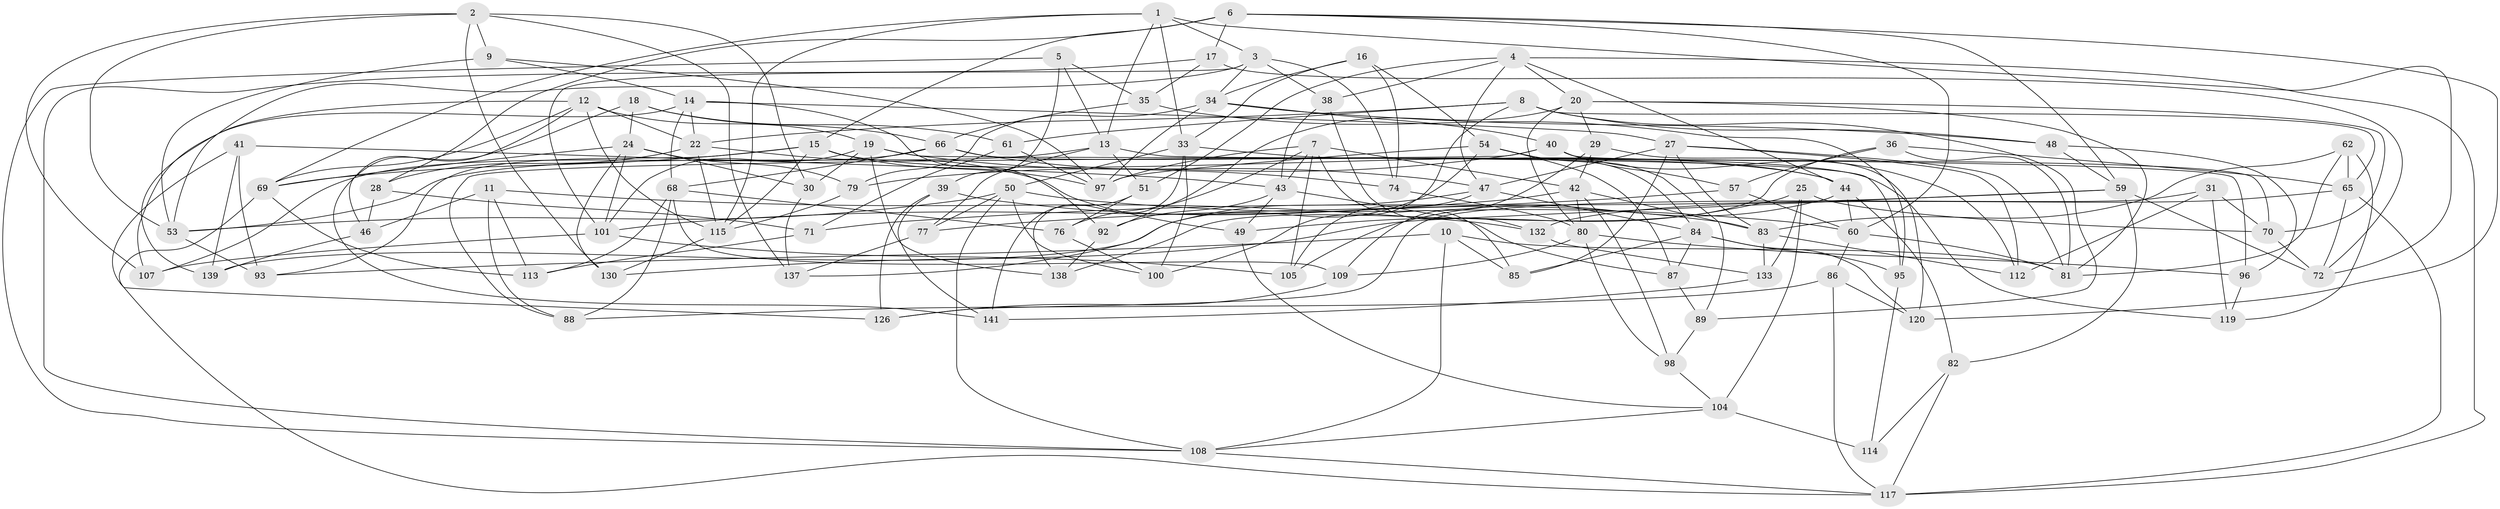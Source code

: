 // original degree distribution, {4: 1.0}
// Generated by graph-tools (version 1.1) at 2025/11/02/27/25 16:11:48]
// undirected, 101 vertices, 244 edges
graph export_dot {
graph [start="1"]
  node [color=gray90,style=filled];
  1 [super="+23"];
  2 [super="+129"];
  3 [super="+144"];
  4 [super="+58"];
  5;
  6 [super="+37"];
  7 [super="+64"];
  8 [super="+55"];
  9;
  10;
  11;
  12 [super="+26"];
  13 [super="+118"];
  14 [super="+21"];
  15 [super="+45"];
  16;
  17;
  18;
  19 [super="+56"];
  20 [super="+52"];
  22 [super="+32"];
  24 [super="+136"];
  25;
  27 [super="+145"];
  28;
  29;
  30;
  31;
  33 [super="+125"];
  34 [super="+78"];
  35;
  36;
  38;
  39;
  40 [super="+134"];
  41;
  42 [super="+91"];
  43 [super="+63"];
  44 [super="+140"];
  46;
  47 [super="+75"];
  48;
  49;
  50 [super="+142"];
  51;
  53 [super="+116"];
  54 [super="+106"];
  57;
  59 [super="+73"];
  60 [super="+111"];
  61;
  62;
  65 [super="+67"];
  66 [super="+121"];
  68 [super="+90"];
  69 [super="+103"];
  70 [super="+110"];
  71;
  72 [super="+124"];
  74;
  76;
  77;
  79;
  80 [super="+99"];
  81 [super="+127"];
  82;
  83 [super="+102"];
  84 [super="+94"];
  85;
  86;
  87;
  88;
  89;
  92;
  93;
  95;
  96;
  97 [super="+131"];
  98;
  100;
  101 [super="+122"];
  104 [super="+123"];
  105;
  107;
  108 [super="+128"];
  109;
  112;
  113;
  114;
  115 [super="+135"];
  117 [super="+143"];
  119;
  120;
  126;
  130;
  132;
  133;
  137;
  138;
  139;
  141;
  1 -- 3;
  1 -- 115;
  1 -- 69;
  1 -- 33;
  1 -- 72;
  1 -- 13;
  2 -- 9;
  2 -- 130;
  2 -- 137;
  2 -- 107;
  2 -- 30;
  2 -- 53;
  3 -- 34;
  3 -- 74;
  3 -- 53;
  3 -- 38;
  3 -- 101;
  4 -- 51;
  4 -- 47;
  4 -- 20;
  4 -- 38;
  4 -- 44;
  4 -- 117;
  5 -- 108;
  5 -- 13;
  5 -- 39;
  5 -- 35;
  6 -- 60;
  6 -- 59;
  6 -- 120;
  6 -- 17;
  6 -- 28;
  6 -- 15;
  7 -- 105;
  7 -- 76;
  7 -- 42;
  7 -- 97;
  7 -- 43;
  7 -- 85;
  8 -- 48;
  8 -- 89;
  8 -- 100;
  8 -- 65;
  8 -- 61;
  8 -- 22;
  9 -- 53;
  9 -- 97;
  9 -- 14;
  10 -- 93;
  10 -- 85;
  10 -- 108;
  10 -- 81;
  11 -- 46;
  11 -- 113;
  11 -- 132;
  11 -- 88;
  12 -- 22;
  12 -- 69;
  12 -- 19;
  12 -- 139;
  12 -- 46;
  12 -- 115;
  13 -- 53;
  13 -- 51;
  13 -- 77;
  13 -- 95;
  14 -- 92;
  14 -- 68;
  14 -- 27;
  14 -- 107;
  14 -- 22;
  15 -- 93;
  15 -- 44;
  15 -- 69;
  15 -- 97;
  15 -- 115;
  16 -- 54;
  16 -- 74;
  16 -- 34;
  16 -- 33;
  17 -- 108;
  17 -- 35;
  17 -- 72;
  18 -- 141;
  18 -- 24;
  18 -- 61;
  18 -- 66;
  19 -- 138;
  19 -- 30;
  19 -- 96;
  19 -- 47;
  19 -- 101;
  20 -- 92;
  20 -- 29;
  20 -- 81;
  20 -- 70;
  20 -- 80;
  22 -- 115;
  22 -- 49;
  22 -- 28;
  24 -- 30;
  24 -- 79;
  24 -- 130;
  24 -- 101;
  24 -- 69;
  25 -- 49;
  25 -- 133;
  25 -- 70;
  25 -- 104;
  27 -- 112;
  27 -- 81;
  27 -- 83;
  27 -- 85;
  27 -- 47;
  28 -- 46;
  28 -- 71;
  29 -- 109;
  29 -- 42;
  29 -- 120;
  30 -- 137;
  31 -- 112;
  31 -- 126;
  31 -- 70;
  31 -- 119;
  33 -- 100;
  33 -- 44;
  33 -- 138;
  33 -- 50;
  34 -- 48;
  34 -- 97;
  34 -- 79;
  34 -- 40;
  35 -- 95;
  35 -- 66;
  36 -- 81;
  36 -- 138;
  36 -- 57;
  36 -- 65;
  38 -- 132;
  38 -- 43;
  39 -- 126;
  39 -- 141;
  39 -- 83;
  40 -- 88;
  40 -- 79;
  40 -- 57;
  40 -- 112;
  40 -- 70;
  41 -- 126;
  41 -- 93;
  41 -- 139;
  41 -- 43;
  42 -- 98;
  42 -- 83;
  42 -- 80;
  42 -- 101;
  43 -- 49;
  43 -- 87;
  43 -- 92;
  44 -- 60;
  44 -- 105;
  44 -- 82;
  46 -- 139;
  47 -- 139;
  47 -- 105;
  47 -- 84;
  48 -- 96;
  48 -- 59;
  49 -- 104;
  50 -- 77;
  50 -- 108;
  50 -- 100;
  50 -- 53;
  50 -- 60;
  51 -- 141;
  51 -- 76;
  53 -- 93;
  54 -- 89;
  54 -- 137;
  54 -- 87;
  54 -- 97;
  54 -- 84;
  57 -- 77;
  57 -- 60;
  59 -- 71;
  59 -- 130;
  59 -- 82;
  59 -- 72;
  60 -- 81;
  60 -- 86;
  61 -- 71;
  61 -- 97;
  62 -- 119;
  62 -- 81;
  62 -- 65;
  62 -- 83;
  65 -- 117;
  65 -- 72;
  65 -- 132;
  66 -- 74;
  66 -- 68;
  66 -- 107;
  66 -- 119;
  68 -- 113;
  68 -- 76;
  68 -- 88;
  68 -- 109;
  69 -- 117;
  69 -- 113;
  70 -- 72 [weight=2];
  71 -- 113;
  74 -- 80;
  76 -- 100;
  77 -- 137;
  79 -- 115;
  80 -- 98;
  80 -- 109;
  80 -- 96;
  82 -- 117;
  82 -- 114;
  83 -- 112;
  83 -- 133;
  84 -- 120;
  84 -- 95;
  84 -- 85;
  84 -- 87;
  86 -- 120;
  86 -- 88;
  86 -- 117;
  87 -- 89;
  89 -- 98;
  92 -- 138;
  95 -- 114;
  96 -- 119;
  98 -- 104;
  101 -- 107;
  101 -- 105;
  104 -- 114 [weight=2];
  104 -- 108;
  108 -- 117;
  109 -- 126;
  115 -- 130;
  132 -- 133;
  133 -- 141;
}
